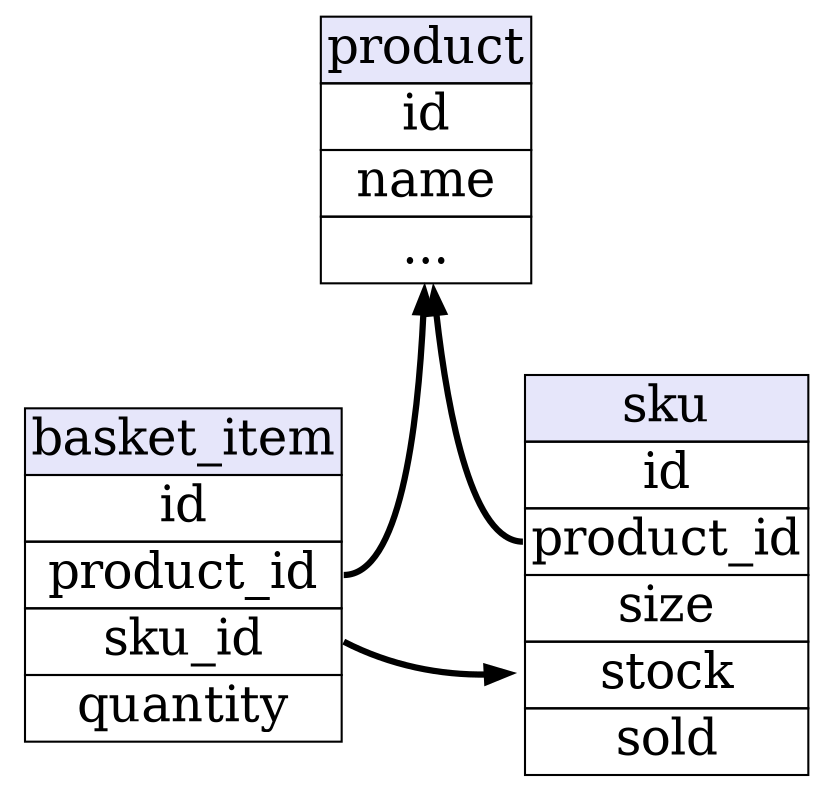 digraph mdp {
    graph [nodesep=1 bgcolor=transparent];
    node [fontsize=24 shape=plaintext];
    edge [penwidth=3];

    p [label=<
       <table border="0" cellborder="1" cellspacing="0" align="left">
       <tr><td bgcolor="lavender">product</td></tr>
       <tr><td port="id">id</td></tr>
       <tr><td>name</td></tr>
       <tr><td>...</td></tr>
       </table>
    >];

    sku [label=<
       <table border="0" cellborder="1" cellspacing="0" align="left">
       <tr><td bgcolor="lavender">sku</td></tr>
       <tr><td port="id">id</td></tr>
       <tr><td port="product_id">product_id</td></tr>
       <tr><td>size</td></tr>
       <tr><td>stock</td></tr>
       <tr><td>sold</td></tr>
       </table>
    >];

    bi [label=<
         <table border="0" cellborder="1" cellspacing="0" align="left">
         <tr><td bgcolor="lavender">basket_item</td></tr>
         <tr><td port="id">id</td></tr>
         <tr><td port="product_id">product_id</td></tr>
         <tr><td port="sku_id">sku_id</td></tr>
         <tr><td>quantity</td></tr>
         </table>
    >];

    sku:product_id -> p;
    bi:product_id -> p;
    bi:sku_id -> sku;
    {rank=min p}
    {rank=same bi sku}
}
